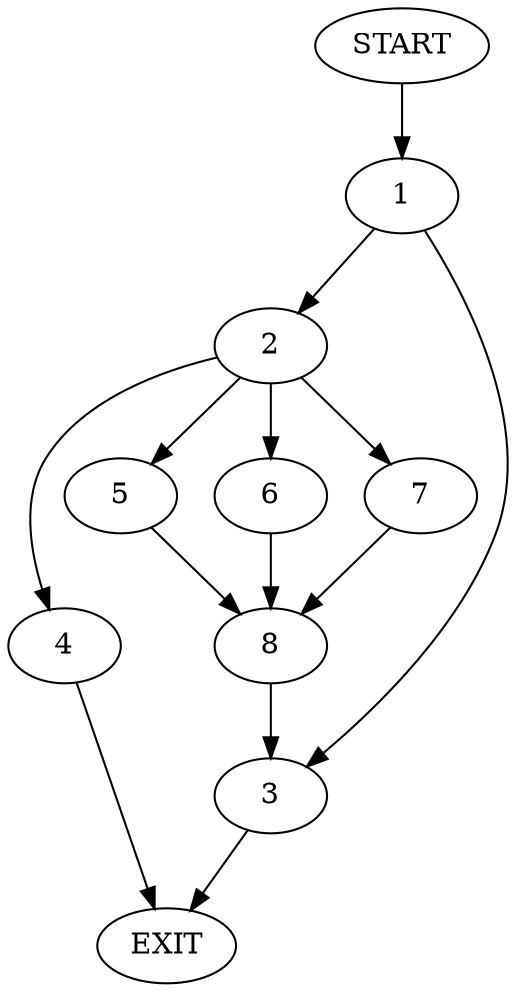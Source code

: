 digraph {
0 [label="START"]
9 [label="EXIT"]
0 -> 1
1 -> 2
1 -> 3
3 -> 9
2 -> 4
2 -> 5
2 -> 6
2 -> 7
4 -> 9
6 -> 8
5 -> 8
7 -> 8
8 -> 3
}
